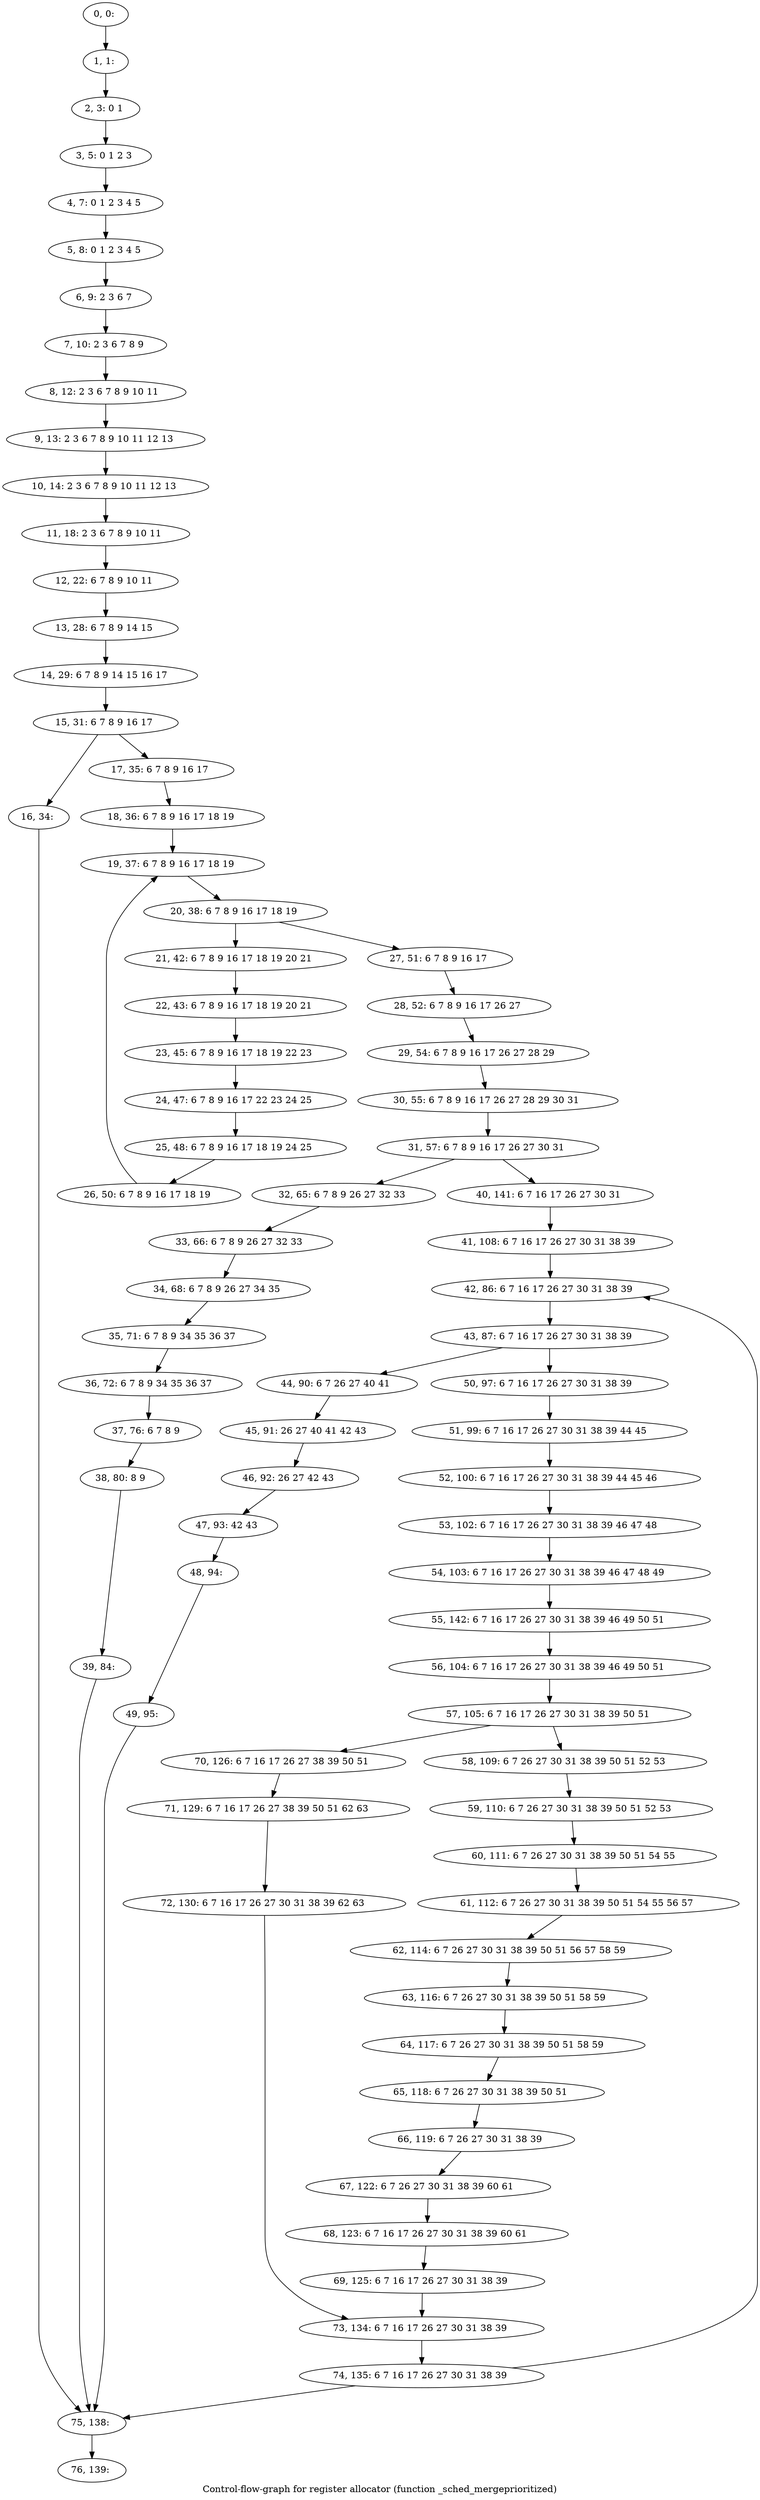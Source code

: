 digraph G {
graph [label="Control-flow-graph for register allocator (function _sched_mergeprioritized)"]
0[label="0, 0: "];
1[label="1, 1: "];
2[label="2, 3: 0 1 "];
3[label="3, 5: 0 1 2 3 "];
4[label="4, 7: 0 1 2 3 4 5 "];
5[label="5, 8: 0 1 2 3 4 5 "];
6[label="6, 9: 2 3 6 7 "];
7[label="7, 10: 2 3 6 7 8 9 "];
8[label="8, 12: 2 3 6 7 8 9 10 11 "];
9[label="9, 13: 2 3 6 7 8 9 10 11 12 13 "];
10[label="10, 14: 2 3 6 7 8 9 10 11 12 13 "];
11[label="11, 18: 2 3 6 7 8 9 10 11 "];
12[label="12, 22: 6 7 8 9 10 11 "];
13[label="13, 28: 6 7 8 9 14 15 "];
14[label="14, 29: 6 7 8 9 14 15 16 17 "];
15[label="15, 31: 6 7 8 9 16 17 "];
16[label="16, 34: "];
17[label="17, 35: 6 7 8 9 16 17 "];
18[label="18, 36: 6 7 8 9 16 17 18 19 "];
19[label="19, 37: 6 7 8 9 16 17 18 19 "];
20[label="20, 38: 6 7 8 9 16 17 18 19 "];
21[label="21, 42: 6 7 8 9 16 17 18 19 20 21 "];
22[label="22, 43: 6 7 8 9 16 17 18 19 20 21 "];
23[label="23, 45: 6 7 8 9 16 17 18 19 22 23 "];
24[label="24, 47: 6 7 8 9 16 17 22 23 24 25 "];
25[label="25, 48: 6 7 8 9 16 17 18 19 24 25 "];
26[label="26, 50: 6 7 8 9 16 17 18 19 "];
27[label="27, 51: 6 7 8 9 16 17 "];
28[label="28, 52: 6 7 8 9 16 17 26 27 "];
29[label="29, 54: 6 7 8 9 16 17 26 27 28 29 "];
30[label="30, 55: 6 7 8 9 16 17 26 27 28 29 30 31 "];
31[label="31, 57: 6 7 8 9 16 17 26 27 30 31 "];
32[label="32, 65: 6 7 8 9 26 27 32 33 "];
33[label="33, 66: 6 7 8 9 26 27 32 33 "];
34[label="34, 68: 6 7 8 9 26 27 34 35 "];
35[label="35, 71: 6 7 8 9 34 35 36 37 "];
36[label="36, 72: 6 7 8 9 34 35 36 37 "];
37[label="37, 76: 6 7 8 9 "];
38[label="38, 80: 8 9 "];
39[label="39, 84: "];
40[label="40, 141: 6 7 16 17 26 27 30 31 "];
41[label="41, 108: 6 7 16 17 26 27 30 31 38 39 "];
42[label="42, 86: 6 7 16 17 26 27 30 31 38 39 "];
43[label="43, 87: 6 7 16 17 26 27 30 31 38 39 "];
44[label="44, 90: 6 7 26 27 40 41 "];
45[label="45, 91: 26 27 40 41 42 43 "];
46[label="46, 92: 26 27 42 43 "];
47[label="47, 93: 42 43 "];
48[label="48, 94: "];
49[label="49, 95: "];
50[label="50, 97: 6 7 16 17 26 27 30 31 38 39 "];
51[label="51, 99: 6 7 16 17 26 27 30 31 38 39 44 45 "];
52[label="52, 100: 6 7 16 17 26 27 30 31 38 39 44 45 46 "];
53[label="53, 102: 6 7 16 17 26 27 30 31 38 39 46 47 48 "];
54[label="54, 103: 6 7 16 17 26 27 30 31 38 39 46 47 48 49 "];
55[label="55, 142: 6 7 16 17 26 27 30 31 38 39 46 49 50 51 "];
56[label="56, 104: 6 7 16 17 26 27 30 31 38 39 46 49 50 51 "];
57[label="57, 105: 6 7 16 17 26 27 30 31 38 39 50 51 "];
58[label="58, 109: 6 7 26 27 30 31 38 39 50 51 52 53 "];
59[label="59, 110: 6 7 26 27 30 31 38 39 50 51 52 53 "];
60[label="60, 111: 6 7 26 27 30 31 38 39 50 51 54 55 "];
61[label="61, 112: 6 7 26 27 30 31 38 39 50 51 54 55 56 57 "];
62[label="62, 114: 6 7 26 27 30 31 38 39 50 51 56 57 58 59 "];
63[label="63, 116: 6 7 26 27 30 31 38 39 50 51 58 59 "];
64[label="64, 117: 6 7 26 27 30 31 38 39 50 51 58 59 "];
65[label="65, 118: 6 7 26 27 30 31 38 39 50 51 "];
66[label="66, 119: 6 7 26 27 30 31 38 39 "];
67[label="67, 122: 6 7 26 27 30 31 38 39 60 61 "];
68[label="68, 123: 6 7 16 17 26 27 30 31 38 39 60 61 "];
69[label="69, 125: 6 7 16 17 26 27 30 31 38 39 "];
70[label="70, 126: 6 7 16 17 26 27 38 39 50 51 "];
71[label="71, 129: 6 7 16 17 26 27 38 39 50 51 62 63 "];
72[label="72, 130: 6 7 16 17 26 27 30 31 38 39 62 63 "];
73[label="73, 134: 6 7 16 17 26 27 30 31 38 39 "];
74[label="74, 135: 6 7 16 17 26 27 30 31 38 39 "];
75[label="75, 138: "];
76[label="76, 139: "];
0->1 ;
1->2 ;
2->3 ;
3->4 ;
4->5 ;
5->6 ;
6->7 ;
7->8 ;
8->9 ;
9->10 ;
10->11 ;
11->12 ;
12->13 ;
13->14 ;
14->15 ;
15->16 ;
15->17 ;
16->75 ;
17->18 ;
18->19 ;
19->20 ;
20->21 ;
20->27 ;
21->22 ;
22->23 ;
23->24 ;
24->25 ;
25->26 ;
26->19 ;
27->28 ;
28->29 ;
29->30 ;
30->31 ;
31->32 ;
31->40 ;
32->33 ;
33->34 ;
34->35 ;
35->36 ;
36->37 ;
37->38 ;
38->39 ;
39->75 ;
40->41 ;
41->42 ;
42->43 ;
43->44 ;
43->50 ;
44->45 ;
45->46 ;
46->47 ;
47->48 ;
48->49 ;
49->75 ;
50->51 ;
51->52 ;
52->53 ;
53->54 ;
54->55 ;
55->56 ;
56->57 ;
57->58 ;
57->70 ;
58->59 ;
59->60 ;
60->61 ;
61->62 ;
62->63 ;
63->64 ;
64->65 ;
65->66 ;
66->67 ;
67->68 ;
68->69 ;
69->73 ;
70->71 ;
71->72 ;
72->73 ;
73->74 ;
74->75 ;
74->42 ;
75->76 ;
}
